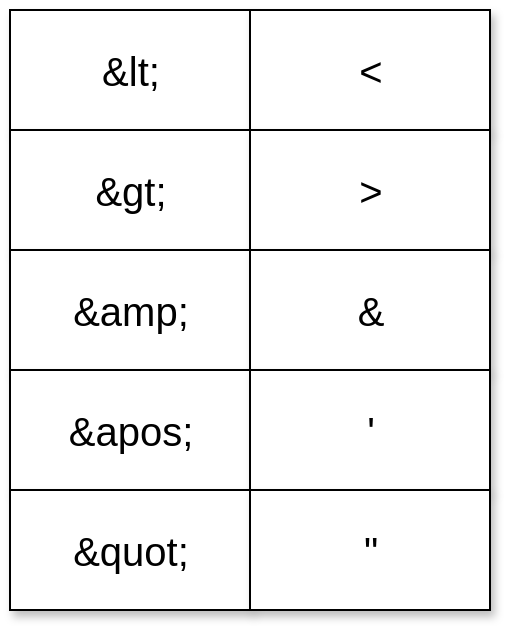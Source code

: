 <mxfile version="20.6.2" type="device"><diagram id="u5jOjQr-7nlsHEqCV41W" name="第 1 页"><mxGraphModel dx="703" dy="558" grid="1" gridSize="10" guides="1" tooltips="1" connect="1" arrows="1" fold="1" page="1" pageScale="1" pageWidth="827" pageHeight="1169" math="0" shadow="0"><root><mxCell id="0"/><mxCell id="1" parent="0"/><mxCell id="Nz1HwogMDQ2aj70bxiUZ-22" value="&amp;amp;lt;" style="rounded=0;shadow=1;labelBackgroundColor=default;fontSize=20;html=1;fontStyle=0;labelBorderColor=none;" vertex="1" parent="1"><mxGeometry x="240" y="200" width="120" height="60" as="geometry"/></mxCell><mxCell id="Nz1HwogMDQ2aj70bxiUZ-23" value="&amp;lt;" style="rounded=0;shadow=1;labelBackgroundColor=default;fontSize=20;html=1;fontStyle=0;labelBorderColor=none;" vertex="1" parent="1"><mxGeometry x="360" y="200" width="120" height="60" as="geometry"/></mxCell><mxCell id="Nz1HwogMDQ2aj70bxiUZ-24" value="&amp;amp;gt;" style="rounded=0;shadow=1;labelBackgroundColor=default;fontSize=20;html=1;fontStyle=0;labelBorderColor=none;" vertex="1" parent="1"><mxGeometry x="240" y="260" width="120" height="60" as="geometry"/></mxCell><mxCell id="Nz1HwogMDQ2aj70bxiUZ-25" value="&amp;gt;" style="rounded=0;shadow=1;labelBackgroundColor=default;fontSize=20;html=1;fontStyle=0;labelBorderColor=none;" vertex="1" parent="1"><mxGeometry x="360" y="260" width="120" height="60" as="geometry"/></mxCell><mxCell id="Nz1HwogMDQ2aj70bxiUZ-26" value="&amp;amp;amp;" style="rounded=0;shadow=1;labelBackgroundColor=default;fontSize=20;html=1;fontStyle=0;labelBorderColor=none;" vertex="1" parent="1"><mxGeometry x="240" y="320" width="120" height="60" as="geometry"/></mxCell><mxCell id="Nz1HwogMDQ2aj70bxiUZ-27" value="&amp;amp;" style="rounded=0;shadow=1;labelBackgroundColor=default;fontSize=20;html=1;fontStyle=0;labelBorderColor=none;" vertex="1" parent="1"><mxGeometry x="360" y="320" width="120" height="60" as="geometry"/></mxCell><mxCell id="Nz1HwogMDQ2aj70bxiUZ-28" value="&amp;amp;apos;" style="rounded=0;shadow=1;labelBackgroundColor=default;fontSize=20;html=1;fontStyle=0;labelBorderColor=none;" vertex="1" parent="1"><mxGeometry x="240" y="380" width="120" height="60" as="geometry"/></mxCell><mxCell id="Nz1HwogMDQ2aj70bxiUZ-29" value="'" style="rounded=0;shadow=1;labelBackgroundColor=default;fontSize=20;html=1;fontStyle=0;labelBorderColor=none;" vertex="1" parent="1"><mxGeometry x="360" y="380" width="120" height="60" as="geometry"/></mxCell><mxCell id="Nz1HwogMDQ2aj70bxiUZ-30" value="&amp;amp;quot;" style="rounded=0;shadow=1;labelBackgroundColor=default;fontSize=20;html=1;fontStyle=0;labelBorderColor=none;" vertex="1" parent="1"><mxGeometry x="240" y="440" width="120" height="60" as="geometry"/></mxCell><mxCell id="Nz1HwogMDQ2aj70bxiUZ-31" value="&quot;" style="rounded=0;shadow=1;labelBackgroundColor=default;fontSize=20;html=1;fontStyle=0;labelBorderColor=none;" vertex="1" parent="1"><mxGeometry x="360" y="440" width="120" height="60" as="geometry"/></mxCell></root></mxGraphModel></diagram></mxfile>